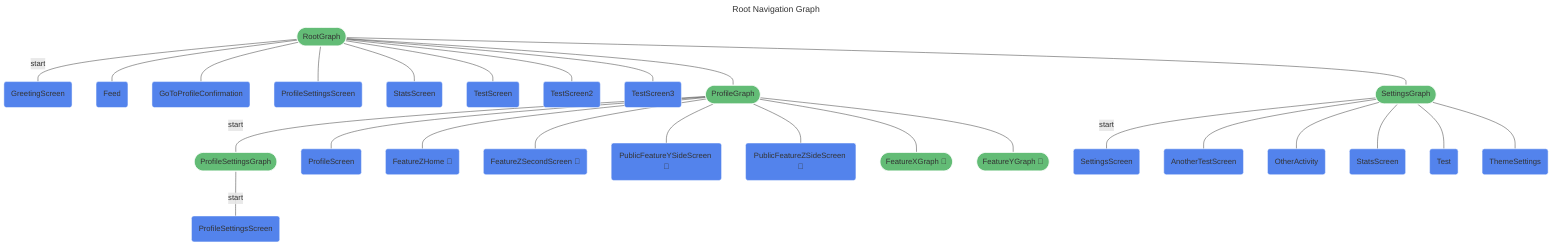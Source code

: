 ---
title: Root Navigation Graph
---
%%{init: {'theme':'base', 'themeVariables': { 'primaryTextColor': '#fff' }}%%
graph TD
root(["RootGraph"]) -- "start" --- greeting_screen("GreetingScreen")
root(["RootGraph"]) --- feed("Feed")
root(["RootGraph"]) --- go_to_profile_confirmation("GoToProfileConfirmation")
root(["RootGraph"]) --- root/profile_settings_screen("ProfileSettingsScreen")
root(["RootGraph"]) --- root/stats_screen("StatsScreen")
root(["RootGraph"]) --- test_screen("TestScreen")
root(["RootGraph"]) --- test_screen2("TestScreen2")
root(["RootGraph"]) --- test_screen3("TestScreen3")
root(["RootGraph"]) --- profile(["ProfileGraph"])
root(["RootGraph"]) --- settings(["SettingsGraph"])
profile(["ProfileGraph"]) -- "start" --- profile_settings(["ProfileSettingsGraph"])
profile(["ProfileGraph"]) --- profile_screen("ProfileScreen")
profile(["ProfileGraph"]) --- feature_z_home_destination("FeatureZHome 🧩")
profile(["ProfileGraph"]) --- feature_z_second_screen_destination("FeatureZSecondScreen 🧩")
profile(["ProfileGraph"]) --- public_feature_y_side_screen_destination("PublicFeatureYSideScreen 🧩")
profile(["ProfileGraph"]) --- public_feature_z_side_screen_destination("PublicFeatureZSideScreen 🧩")
profile(["ProfileGraph"]) --- feature_x_nav_g(["FeatureXGraph 🧩"])
profile(["ProfileGraph"]) --- feature_y_nav_g(["FeatureYGraph 🧩"])
profile_settings(["ProfileSettingsGraph"]) -- "start" --- profile_settings/profile_settings_screen("ProfileSettingsScreen")
settings(["SettingsGraph"]) -- "start" --- settings_screen("SettingsScreen")
settings(["SettingsGraph"]) --- another_test_screen("AnotherTestScreen")
settings(["SettingsGraph"]) --- other_activity("OtherActivity")
settings(["SettingsGraph"]) --- settings/stats_screen("StatsScreen")
settings(["SettingsGraph"]) --- test("Test")
settings(["SettingsGraph"]) --- theme_settings("ThemeSettings")

click feature_x_nav_g "FeatureXNavGraph.mmd" "See FeatureXGraph details" _blank
click feature_y_nav_g "FeatureYNavGraph.mmd" "See FeatureYGraph details" _blank

classDef destination fill:#5383EC,stroke:#ffffff;
class another_test_screen,feature_z_home_destination,feature_z_second_screen_destination,feed,go_to_profile_confirmation,greeting_screen,other_activity,profile_screen,profile_settings/profile_settings_screen,public_feature_y_side_screen_destination,public_feature_z_side_screen_destination,root/profile_settings_screen,root/stats_screen,settings/stats_screen,settings_screen,test,test_screen,test_screen2,test_screen3,theme_settings destination;
classDef navgraph fill:#63BC76,stroke:#ffffff;
class feature_x_nav_g,feature_y_nav_g,profile,profile,profile_settings,profile_settings,root,settings,settings navgraph;